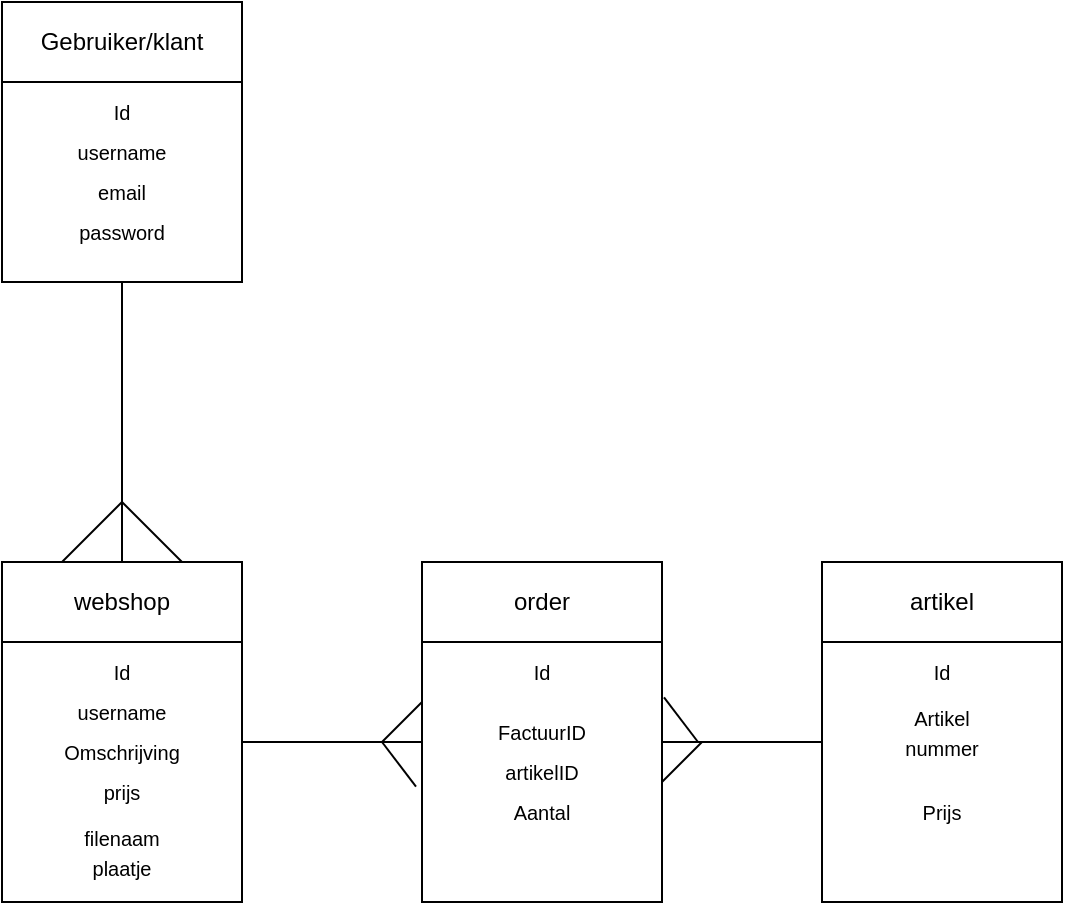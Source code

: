 <mxfile>
    <diagram id="5mloZ4xJwpGWwiPT_47O" name="Page-1">
        <mxGraphModel dx="637" dy="871" grid="1" gridSize="10" guides="1" tooltips="1" connect="1" arrows="1" fold="1" page="1" pageScale="1" pageWidth="827" pageHeight="1169" math="0" shadow="0">
            <root>
                <mxCell id="0"/>
                <mxCell id="1" parent="0"/>
                <mxCell id="2" value="webshop" style="rounded=0;whiteSpace=wrap;html=1;" parent="1" vertex="1">
                    <mxGeometry x="470" y="390" width="120" height="40" as="geometry"/>
                </mxCell>
                <mxCell id="3" value="" style="rounded=0;whiteSpace=wrap;html=1;" parent="1" vertex="1">
                    <mxGeometry x="470" y="430" width="120" height="130" as="geometry"/>
                </mxCell>
                <mxCell id="4" value="&lt;font style=&quot;font-size: 10px;&quot;&gt;Id&lt;/font&gt;" style="text;html=1;strokeColor=none;fillColor=none;align=center;verticalAlign=middle;whiteSpace=wrap;rounded=0;" parent="1" vertex="1">
                    <mxGeometry x="520" y="440" width="20" height="10" as="geometry"/>
                </mxCell>
                <mxCell id="5" value="&lt;font style=&quot;font-size: 10px;&quot;&gt;username&lt;/font&gt;" style="text;html=1;strokeColor=none;fillColor=none;align=center;verticalAlign=middle;whiteSpace=wrap;rounded=0;" parent="1" vertex="1">
                    <mxGeometry x="520" y="460" width="20" height="10" as="geometry"/>
                </mxCell>
                <mxCell id="6" value="&lt;font style=&quot;font-size: 10px;&quot;&gt;Omschrijving&lt;/font&gt;" style="text;html=1;strokeColor=none;fillColor=none;align=center;verticalAlign=middle;whiteSpace=wrap;rounded=0;" parent="1" vertex="1">
                    <mxGeometry x="520" y="480" width="20" height="10" as="geometry"/>
                </mxCell>
                <mxCell id="7" value="&lt;font style=&quot;font-size: 10px;&quot;&gt;prijs&lt;/font&gt;" style="text;html=1;strokeColor=none;fillColor=none;align=center;verticalAlign=middle;whiteSpace=wrap;rounded=0;" parent="1" vertex="1">
                    <mxGeometry x="520" y="500" width="20" height="10" as="geometry"/>
                </mxCell>
                <mxCell id="8" value="&lt;font style=&quot;font-size: 10px;&quot;&gt;filenaam plaatje&lt;/font&gt;" style="text;html=1;strokeColor=none;fillColor=none;align=center;verticalAlign=middle;whiteSpace=wrap;rounded=0;" parent="1" vertex="1">
                    <mxGeometry x="520" y="530" width="20" height="10" as="geometry"/>
                </mxCell>
                <mxCell id="9" value="Gebruiker/klant" style="rounded=0;whiteSpace=wrap;html=1;" parent="1" vertex="1">
                    <mxGeometry x="470" y="110" width="120" height="40" as="geometry"/>
                </mxCell>
                <mxCell id="10" value="" style="rounded=0;whiteSpace=wrap;html=1;" parent="1" vertex="1">
                    <mxGeometry x="470" y="150" width="120" height="100" as="geometry"/>
                </mxCell>
                <mxCell id="11" value="&lt;font style=&quot;font-size: 10px;&quot;&gt;Id&lt;/font&gt;" style="text;html=1;strokeColor=none;fillColor=none;align=center;verticalAlign=middle;whiteSpace=wrap;rounded=0;" parent="1" vertex="1">
                    <mxGeometry x="520" y="160" width="20" height="10" as="geometry"/>
                </mxCell>
                <mxCell id="12" value="&lt;font style=&quot;font-size: 10px;&quot;&gt;username&lt;/font&gt;" style="text;html=1;strokeColor=none;fillColor=none;align=center;verticalAlign=middle;whiteSpace=wrap;rounded=0;" parent="1" vertex="1">
                    <mxGeometry x="520" y="180" width="20" height="10" as="geometry"/>
                </mxCell>
                <mxCell id="13" value="&lt;font style=&quot;font-size: 10px;&quot;&gt;email&lt;/font&gt;" style="text;html=1;strokeColor=none;fillColor=none;align=center;verticalAlign=middle;whiteSpace=wrap;rounded=0;" parent="1" vertex="1">
                    <mxGeometry x="520" y="200" width="20" height="10" as="geometry"/>
                </mxCell>
                <mxCell id="14" value="&lt;font style=&quot;font-size: 10px;&quot;&gt;password&lt;/font&gt;" style="text;html=1;strokeColor=none;fillColor=none;align=center;verticalAlign=middle;whiteSpace=wrap;rounded=0;" parent="1" vertex="1">
                    <mxGeometry x="520" y="220" width="20" height="10" as="geometry"/>
                </mxCell>
                <mxCell id="17" value="" style="endArrow=none;html=1;fontSize=10;exitX=0.5;exitY=0;exitDx=0;exitDy=0;entryX=0.5;entryY=1;entryDx=0;entryDy=0;" parent="1" source="2" target="10" edge="1">
                    <mxGeometry width="50" height="50" relative="1" as="geometry">
                        <mxPoint x="550" y="260" as="sourcePoint"/>
                        <mxPoint x="600" y="210" as="targetPoint"/>
                        <Array as="points">
                            <mxPoint x="530" y="320"/>
                        </Array>
                    </mxGeometry>
                </mxCell>
                <mxCell id="18" value="" style="endArrow=none;html=1;exitX=0.25;exitY=0;exitDx=0;exitDy=0;" edge="1" parent="1" source="2">
                    <mxGeometry width="50" height="50" relative="1" as="geometry">
                        <mxPoint x="490" y="390" as="sourcePoint"/>
                        <mxPoint x="530" y="360" as="targetPoint"/>
                    </mxGeometry>
                </mxCell>
                <mxCell id="19" value="" style="endArrow=none;html=1;" edge="1" parent="1">
                    <mxGeometry width="50" height="50" relative="1" as="geometry">
                        <mxPoint x="560" y="390" as="sourcePoint"/>
                        <mxPoint x="530" y="360" as="targetPoint"/>
                    </mxGeometry>
                </mxCell>
                <mxCell id="20" value="" style="endArrow=none;html=1;fontSize=10;" edge="1" parent="1">
                    <mxGeometry width="50" height="50" relative="1" as="geometry">
                        <mxPoint x="590" y="480" as="sourcePoint"/>
                        <mxPoint x="680" y="480" as="targetPoint"/>
                        <Array as="points">
                            <mxPoint x="630" y="480"/>
                        </Array>
                    </mxGeometry>
                </mxCell>
                <mxCell id="21" value="" style="rounded=0;whiteSpace=wrap;html=1;" vertex="1" parent="1">
                    <mxGeometry x="680" y="430" width="120" height="130" as="geometry"/>
                </mxCell>
                <mxCell id="24" value="order" style="rounded=0;whiteSpace=wrap;html=1;" vertex="1" parent="1">
                    <mxGeometry x="680" y="390" width="120" height="40" as="geometry"/>
                </mxCell>
                <mxCell id="25" value="" style="rounded=0;whiteSpace=wrap;html=1;" vertex="1" parent="1">
                    <mxGeometry x="880" y="430" width="120" height="130" as="geometry"/>
                </mxCell>
                <mxCell id="26" value="artikel" style="rounded=0;whiteSpace=wrap;html=1;" vertex="1" parent="1">
                    <mxGeometry x="880" y="390" width="120" height="40" as="geometry"/>
                </mxCell>
                <mxCell id="28" value="" style="endArrow=none;html=1;fontSize=10;" edge="1" parent="1">
                    <mxGeometry width="50" height="50" relative="1" as="geometry">
                        <mxPoint x="800" y="480" as="sourcePoint"/>
                        <mxPoint x="880" y="480" as="targetPoint"/>
                        <Array as="points">
                            <mxPoint x="880" y="480"/>
                        </Array>
                    </mxGeometry>
                </mxCell>
                <mxCell id="29" value="&lt;font style=&quot;font-size: 10px;&quot;&gt;Id&lt;/font&gt;" style="text;html=1;strokeColor=none;fillColor=none;align=center;verticalAlign=middle;whiteSpace=wrap;rounded=0;" vertex="1" parent="1">
                    <mxGeometry x="930" y="440" width="20" height="10" as="geometry"/>
                </mxCell>
                <mxCell id="30" value="&lt;font style=&quot;font-size: 10px;&quot;&gt;Artikel nummer&lt;/font&gt;" style="text;html=1;strokeColor=none;fillColor=none;align=center;verticalAlign=middle;whiteSpace=wrap;rounded=0;" vertex="1" parent="1">
                    <mxGeometry x="930" y="470" width="20" height="10" as="geometry"/>
                </mxCell>
                <mxCell id="31" value="&lt;font style=&quot;font-size: 10px;&quot;&gt;Prijs&lt;/font&gt;" style="text;html=1;strokeColor=none;fillColor=none;align=center;verticalAlign=middle;whiteSpace=wrap;rounded=0;" vertex="1" parent="1">
                    <mxGeometry x="930" y="510" width="20" height="10" as="geometry"/>
                </mxCell>
                <mxCell id="32" value="&lt;font style=&quot;font-size: 10px;&quot;&gt;Id&lt;/font&gt;" style="text;html=1;strokeColor=none;fillColor=none;align=center;verticalAlign=middle;whiteSpace=wrap;rounded=0;" vertex="1" parent="1">
                    <mxGeometry x="730" y="440" width="20" height="10" as="geometry"/>
                </mxCell>
                <mxCell id="33" value="&lt;font style=&quot;font-size: 10px;&quot;&gt;FactuurID&lt;/font&gt;" style="text;html=1;strokeColor=none;fillColor=none;align=center;verticalAlign=middle;whiteSpace=wrap;rounded=0;" vertex="1" parent="1">
                    <mxGeometry x="730" y="470" width="20" height="10" as="geometry"/>
                </mxCell>
                <mxCell id="36" value="" style="endArrow=none;html=1;" edge="1" parent="1">
                    <mxGeometry width="50" height="50" relative="1" as="geometry">
                        <mxPoint x="660" y="480" as="sourcePoint"/>
                        <mxPoint x="680" y="460" as="targetPoint"/>
                    </mxGeometry>
                </mxCell>
                <mxCell id="38" value="" style="endArrow=none;html=1;exitX=1.025;exitY=0.213;exitDx=0;exitDy=0;exitPerimeter=0;" edge="1" parent="1">
                    <mxGeometry width="50" height="50" relative="1" as="geometry">
                        <mxPoint x="801" y="457.69" as="sourcePoint"/>
                        <mxPoint x="818" y="480" as="targetPoint"/>
                    </mxGeometry>
                </mxCell>
                <mxCell id="40" value="" style="endArrow=none;html=1;" edge="1" parent="1">
                    <mxGeometry width="50" height="50" relative="1" as="geometry">
                        <mxPoint x="800" y="500" as="sourcePoint"/>
                        <mxPoint x="820" y="480" as="targetPoint"/>
                    </mxGeometry>
                </mxCell>
                <mxCell id="41" value="" style="endArrow=none;html=1;exitX=1.025;exitY=0.213;exitDx=0;exitDy=0;exitPerimeter=0;" edge="1" parent="1">
                    <mxGeometry width="50" height="50" relative="1" as="geometry">
                        <mxPoint x="660" y="480.0" as="sourcePoint"/>
                        <mxPoint x="677" y="502.31" as="targetPoint"/>
                    </mxGeometry>
                </mxCell>
                <mxCell id="42" value="&lt;font style=&quot;font-size: 10px;&quot;&gt;artikelID&lt;/font&gt;" style="text;html=1;strokeColor=none;fillColor=none;align=center;verticalAlign=middle;whiteSpace=wrap;rounded=0;" vertex="1" parent="1">
                    <mxGeometry x="730" y="490" width="20" height="10" as="geometry"/>
                </mxCell>
                <mxCell id="43" value="&lt;font style=&quot;font-size: 10px;&quot;&gt;Aantal&lt;/font&gt;" style="text;html=1;strokeColor=none;fillColor=none;align=center;verticalAlign=middle;whiteSpace=wrap;rounded=0;" vertex="1" parent="1">
                    <mxGeometry x="730" y="510" width="20" height="10" as="geometry"/>
                </mxCell>
            </root>
        </mxGraphModel>
    </diagram>
</mxfile>